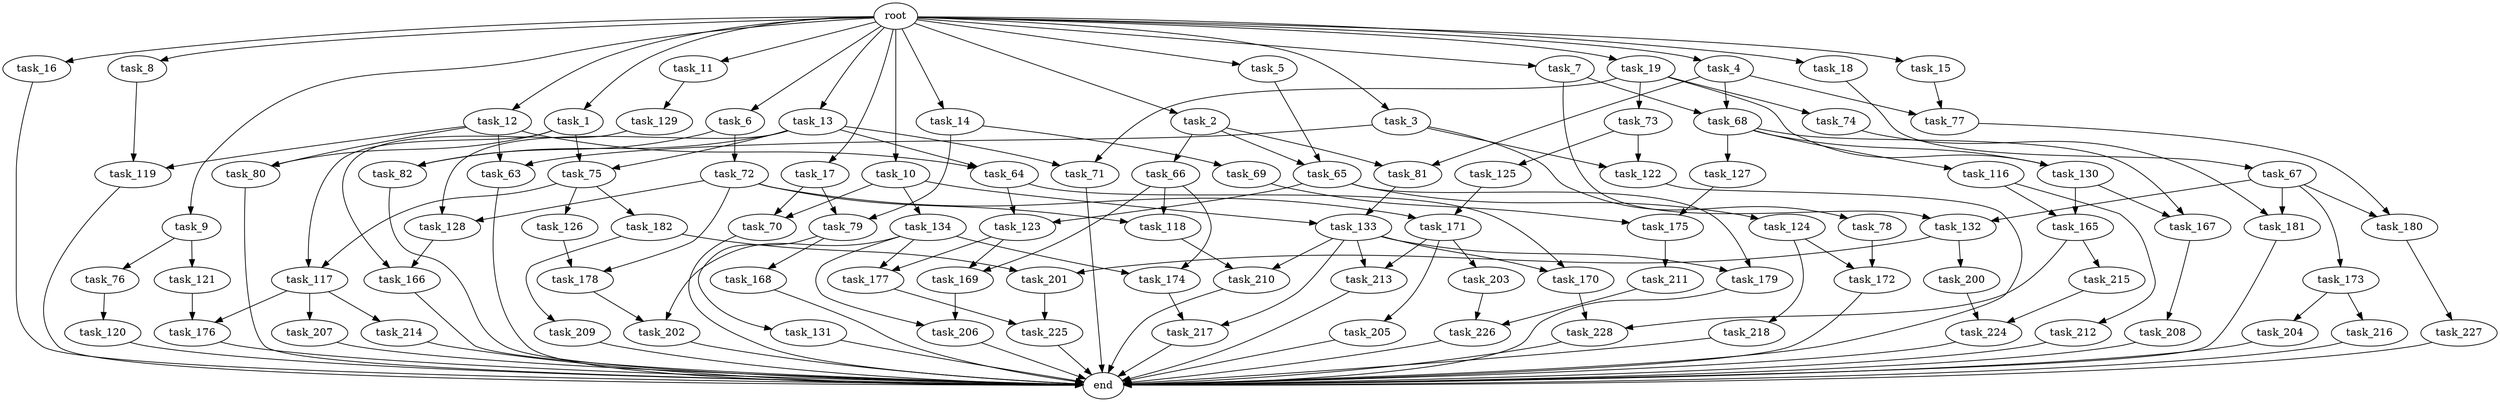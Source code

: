 digraph G {
  root [size="0.000000"];
  task_1 [size="1.024000"];
  task_2 [size="1.024000"];
  task_3 [size="1.024000"];
  task_4 [size="1.024000"];
  task_5 [size="1.024000"];
  task_6 [size="1.024000"];
  task_7 [size="1.024000"];
  task_8 [size="1.024000"];
  task_9 [size="1.024000"];
  task_10 [size="1.024000"];
  task_11 [size="1.024000"];
  task_12 [size="1.024000"];
  task_13 [size="1.024000"];
  task_14 [size="1.024000"];
  task_15 [size="1.024000"];
  task_16 [size="1.024000"];
  task_17 [size="1.024000"];
  task_18 [size="1.024000"];
  task_19 [size="1.024000"];
  task_63 [size="635655159.808000"];
  task_64 [size="1073741824.000000"];
  task_65 [size="343597383.680000"];
  task_66 [size="34359738.368000"];
  task_67 [size="309237645.312000"];
  task_68 [size="446676598.784000"];
  task_69 [size="214748364.800000"];
  task_70 [size="386547056.640000"];
  task_71 [size="1073741824.000000"];
  task_72 [size="214748364.800000"];
  task_73 [size="214748364.800000"];
  task_74 [size="214748364.800000"];
  task_75 [size="1717986918.400000"];
  task_76 [size="77309411.328000"];
  task_77 [size="833223655.424000"];
  task_78 [size="420906795.008000"];
  task_79 [size="292057776.128000"];
  task_80 [size="1073741824.000000"];
  task_81 [size="171798691.840000"];
  task_82 [size="1073741824.000000"];
  task_116 [size="77309411.328000"];
  task_117 [size="1408749273.088000"];
  task_118 [size="618475290.624000"];
  task_119 [size="764504178.688000"];
  task_120 [size="858993459.200000"];
  task_121 [size="77309411.328000"];
  task_122 [size="841813590.016000"];
  task_123 [size="764504178.688000"];
  task_124 [size="214748364.800000"];
  task_125 [size="420906795.008000"];
  task_126 [size="549755813.888000"];
  task_127 [size="77309411.328000"];
  task_128 [size="1168231104.512000"];
  task_129 [size="549755813.888000"];
  task_130 [size="292057776.128000"];
  task_131 [size="858993459.200000"];
  task_132 [size="446676598.784000"];
  task_133 [size="1168231104.512000"];
  task_134 [size="309237645.312000"];
  task_165 [size="343597383.680000"];
  task_166 [size="833223655.424000"];
  task_167 [size="386547056.640000"];
  task_168 [size="858993459.200000"];
  task_169 [size="386547056.640000"];
  task_170 [size="858993459.200000"];
  task_171 [size="858993459.200000"];
  task_172 [size="858993459.200000"];
  task_173 [size="137438953.472000"];
  task_174 [size="523986010.112000"];
  task_175 [size="1391569403.904000"];
  task_176 [size="730144440.320000"];
  task_177 [size="292057776.128000"];
  task_178 [size="446676598.784000"];
  task_179 [size="523986010.112000"];
  task_180 [size="833223655.424000"];
  task_181 [size="996432412.672000"];
  task_182 [size="549755813.888000"];
  task_200 [size="137438953.472000"];
  task_201 [size="274877906.944000"];
  task_202 [size="523986010.112000"];
  task_203 [size="34359738.368000"];
  task_204 [size="34359738.368000"];
  task_205 [size="34359738.368000"];
  task_206 [size="523986010.112000"];
  task_207 [size="695784701.952000"];
  task_208 [size="695784701.952000"];
  task_209 [size="137438953.472000"];
  task_210 [size="1168231104.512000"];
  task_211 [size="695784701.952000"];
  task_212 [size="34359738.368000"];
  task_213 [size="343597383.680000"];
  task_214 [size="695784701.952000"];
  task_215 [size="309237645.312000"];
  task_216 [size="34359738.368000"];
  task_217 [size="446676598.784000"];
  task_218 [size="309237645.312000"];
  task_224 [size="1116691496.960000"];
  task_225 [size="764504178.688000"];
  task_226 [size="352187318.272000"];
  task_227 [size="137438953.472000"];
  task_228 [size="1005022347.264000"];
  end [size="0.000000"];

  root -> task_1 [size="1.000000"];
  root -> task_2 [size="1.000000"];
  root -> task_3 [size="1.000000"];
  root -> task_4 [size="1.000000"];
  root -> task_5 [size="1.000000"];
  root -> task_6 [size="1.000000"];
  root -> task_7 [size="1.000000"];
  root -> task_8 [size="1.000000"];
  root -> task_9 [size="1.000000"];
  root -> task_10 [size="1.000000"];
  root -> task_11 [size="1.000000"];
  root -> task_12 [size="1.000000"];
  root -> task_13 [size="1.000000"];
  root -> task_14 [size="1.000000"];
  root -> task_15 [size="1.000000"];
  root -> task_16 [size="1.000000"];
  root -> task_17 [size="1.000000"];
  root -> task_18 [size="1.000000"];
  root -> task_19 [size="1.000000"];
  task_1 -> task_75 [size="838860800.000000"];
  task_1 -> task_80 [size="838860800.000000"];
  task_1 -> task_117 [size="838860800.000000"];
  task_2 -> task_65 [size="33554432.000000"];
  task_2 -> task_66 [size="33554432.000000"];
  task_2 -> task_81 [size="33554432.000000"];
  task_3 -> task_63 [size="411041792.000000"];
  task_3 -> task_78 [size="411041792.000000"];
  task_3 -> task_122 [size="411041792.000000"];
  task_4 -> task_68 [size="134217728.000000"];
  task_4 -> task_77 [size="134217728.000000"];
  task_4 -> task_81 [size="134217728.000000"];
  task_5 -> task_65 [size="301989888.000000"];
  task_6 -> task_72 [size="209715200.000000"];
  task_6 -> task_82 [size="209715200.000000"];
  task_7 -> task_68 [size="301989888.000000"];
  task_7 -> task_132 [size="301989888.000000"];
  task_8 -> task_119 [size="536870912.000000"];
  task_9 -> task_76 [size="75497472.000000"];
  task_9 -> task_121 [size="75497472.000000"];
  task_10 -> task_70 [size="301989888.000000"];
  task_10 -> task_133 [size="301989888.000000"];
  task_10 -> task_134 [size="301989888.000000"];
  task_11 -> task_129 [size="536870912.000000"];
  task_12 -> task_63 [size="209715200.000000"];
  task_12 -> task_64 [size="209715200.000000"];
  task_12 -> task_80 [size="209715200.000000"];
  task_12 -> task_119 [size="209715200.000000"];
  task_13 -> task_64 [size="838860800.000000"];
  task_13 -> task_71 [size="838860800.000000"];
  task_13 -> task_75 [size="838860800.000000"];
  task_13 -> task_82 [size="838860800.000000"];
  task_13 -> task_128 [size="838860800.000000"];
  task_14 -> task_69 [size="209715200.000000"];
  task_14 -> task_79 [size="209715200.000000"];
  task_15 -> task_77 [size="679477248.000000"];
  task_16 -> end [size="1.000000"];
  task_17 -> task_70 [size="75497472.000000"];
  task_17 -> task_79 [size="75497472.000000"];
  task_18 -> task_67 [size="301989888.000000"];
  task_19 -> task_71 [size="209715200.000000"];
  task_19 -> task_73 [size="209715200.000000"];
  task_19 -> task_74 [size="209715200.000000"];
  task_19 -> task_130 [size="209715200.000000"];
  task_63 -> end [size="1.000000"];
  task_64 -> task_123 [size="536870912.000000"];
  task_64 -> task_170 [size="536870912.000000"];
  task_65 -> task_123 [size="209715200.000000"];
  task_65 -> task_124 [size="209715200.000000"];
  task_65 -> task_179 [size="209715200.000000"];
  task_66 -> task_118 [size="301989888.000000"];
  task_66 -> task_169 [size="301989888.000000"];
  task_66 -> task_174 [size="301989888.000000"];
  task_67 -> task_132 [size="134217728.000000"];
  task_67 -> task_173 [size="134217728.000000"];
  task_67 -> task_180 [size="134217728.000000"];
  task_67 -> task_181 [size="134217728.000000"];
  task_68 -> task_116 [size="75497472.000000"];
  task_68 -> task_127 [size="75497472.000000"];
  task_68 -> task_130 [size="75497472.000000"];
  task_68 -> task_167 [size="75497472.000000"];
  task_69 -> task_175 [size="679477248.000000"];
  task_70 -> end [size="1.000000"];
  task_71 -> end [size="1.000000"];
  task_72 -> task_118 [size="301989888.000000"];
  task_72 -> task_128 [size="301989888.000000"];
  task_72 -> task_171 [size="301989888.000000"];
  task_72 -> task_178 [size="301989888.000000"];
  task_73 -> task_122 [size="411041792.000000"];
  task_73 -> task_125 [size="411041792.000000"];
  task_74 -> task_181 [size="838860800.000000"];
  task_75 -> task_117 [size="536870912.000000"];
  task_75 -> task_126 [size="536870912.000000"];
  task_75 -> task_182 [size="536870912.000000"];
  task_76 -> task_120 [size="838860800.000000"];
  task_77 -> task_180 [size="679477248.000000"];
  task_78 -> task_172 [size="536870912.000000"];
  task_79 -> task_131 [size="838860800.000000"];
  task_79 -> task_168 [size="838860800.000000"];
  task_80 -> end [size="1.000000"];
  task_81 -> task_133 [size="838860800.000000"];
  task_82 -> end [size="1.000000"];
  task_116 -> task_165 [size="33554432.000000"];
  task_116 -> task_212 [size="33554432.000000"];
  task_117 -> task_176 [size="679477248.000000"];
  task_117 -> task_207 [size="679477248.000000"];
  task_117 -> task_214 [size="679477248.000000"];
  task_118 -> task_210 [size="838860800.000000"];
  task_119 -> end [size="1.000000"];
  task_120 -> end [size="1.000000"];
  task_121 -> task_176 [size="33554432.000000"];
  task_122 -> end [size="1.000000"];
  task_123 -> task_169 [size="75497472.000000"];
  task_123 -> task_177 [size="75497472.000000"];
  task_124 -> task_172 [size="301989888.000000"];
  task_124 -> task_218 [size="301989888.000000"];
  task_125 -> task_171 [size="536870912.000000"];
  task_126 -> task_178 [size="134217728.000000"];
  task_127 -> task_175 [size="679477248.000000"];
  task_128 -> task_166 [size="134217728.000000"];
  task_129 -> task_166 [size="679477248.000000"];
  task_130 -> task_165 [size="301989888.000000"];
  task_130 -> task_167 [size="301989888.000000"];
  task_131 -> end [size="1.000000"];
  task_132 -> task_200 [size="134217728.000000"];
  task_132 -> task_201 [size="134217728.000000"];
  task_133 -> task_170 [size="301989888.000000"];
  task_133 -> task_179 [size="301989888.000000"];
  task_133 -> task_210 [size="301989888.000000"];
  task_133 -> task_213 [size="301989888.000000"];
  task_133 -> task_217 [size="301989888.000000"];
  task_134 -> task_174 [size="209715200.000000"];
  task_134 -> task_177 [size="209715200.000000"];
  task_134 -> task_202 [size="209715200.000000"];
  task_134 -> task_206 [size="209715200.000000"];
  task_165 -> task_215 [size="301989888.000000"];
  task_165 -> task_228 [size="301989888.000000"];
  task_166 -> end [size="1.000000"];
  task_167 -> task_208 [size="679477248.000000"];
  task_168 -> end [size="1.000000"];
  task_169 -> task_206 [size="301989888.000000"];
  task_170 -> task_228 [size="679477248.000000"];
  task_171 -> task_203 [size="33554432.000000"];
  task_171 -> task_205 [size="33554432.000000"];
  task_171 -> task_213 [size="33554432.000000"];
  task_172 -> end [size="1.000000"];
  task_173 -> task_204 [size="33554432.000000"];
  task_173 -> task_216 [size="33554432.000000"];
  task_174 -> task_217 [size="134217728.000000"];
  task_175 -> task_211 [size="679477248.000000"];
  task_176 -> end [size="1.000000"];
  task_177 -> task_225 [size="209715200.000000"];
  task_178 -> task_202 [size="301989888.000000"];
  task_179 -> end [size="1.000000"];
  task_180 -> task_227 [size="134217728.000000"];
  task_181 -> end [size="1.000000"];
  task_182 -> task_201 [size="134217728.000000"];
  task_182 -> task_209 [size="134217728.000000"];
  task_200 -> task_224 [size="411041792.000000"];
  task_201 -> task_225 [size="536870912.000000"];
  task_202 -> end [size="1.000000"];
  task_203 -> task_226 [size="134217728.000000"];
  task_204 -> end [size="1.000000"];
  task_205 -> end [size="1.000000"];
  task_206 -> end [size="1.000000"];
  task_207 -> end [size="1.000000"];
  task_208 -> end [size="1.000000"];
  task_209 -> end [size="1.000000"];
  task_210 -> end [size="1.000000"];
  task_211 -> task_226 [size="209715200.000000"];
  task_212 -> end [size="1.000000"];
  task_213 -> end [size="1.000000"];
  task_214 -> end [size="1.000000"];
  task_215 -> task_224 [size="679477248.000000"];
  task_216 -> end [size="1.000000"];
  task_217 -> end [size="1.000000"];
  task_218 -> end [size="1.000000"];
  task_224 -> end [size="1.000000"];
  task_225 -> end [size="1.000000"];
  task_226 -> end [size="1.000000"];
  task_227 -> end [size="1.000000"];
  task_228 -> end [size="1.000000"];
}
